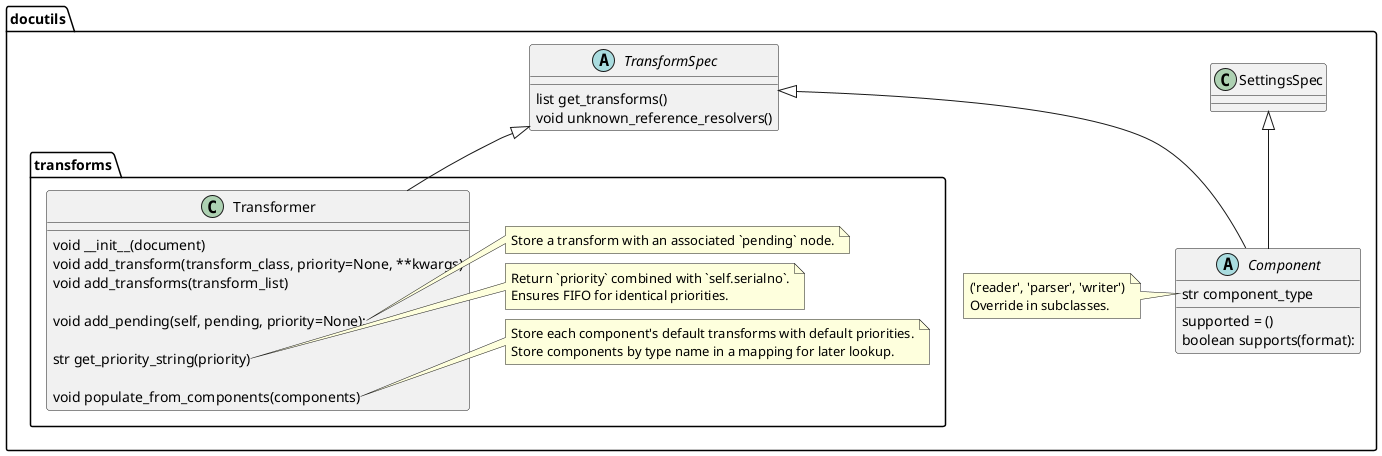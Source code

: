 @startuml
docutils.SettingsSpec <|-- docutils.Component
docutils.TransformSpec <|-- docutils.Component
docutils.TransformSpec <|-- docutils.transforms.Transformer
abstract docutils.TransformSpec {
   list get_transforms()
   void unknown_reference_resolvers()
}
abstract docutils.Component {
   str component_type
   supported = ()
   boolean supports(format):
}
note left of docutils.Component::component_type
   ('reader', 'parser', 'writer')
   Override in subclasses.
end note

class docutils.transforms.Transformer {
   void __init__(document)
   void add_transform(transform_class, priority=None, **kwargs)
   void add_transforms(transform_list)

   void add_pending(self, pending, priority=None):

   str get_priority_string(priority)

   void populate_from_components(components)
}
note right of docutils.transforms.Transformer::add_pending
   Store a transform with an associated `pending` node.
end note
note right of docutils.transforms.Transformer::get_priority_string
   Return `priority` combined with `self.serialno`.
   Ensures FIFO for identical priorities.
end note
note right of docutils.transforms.Transformer::populate_from_components
   Store each component's default transforms with default priorities.
   Store components by type name in a mapping for later lookup.
end note

@enduml